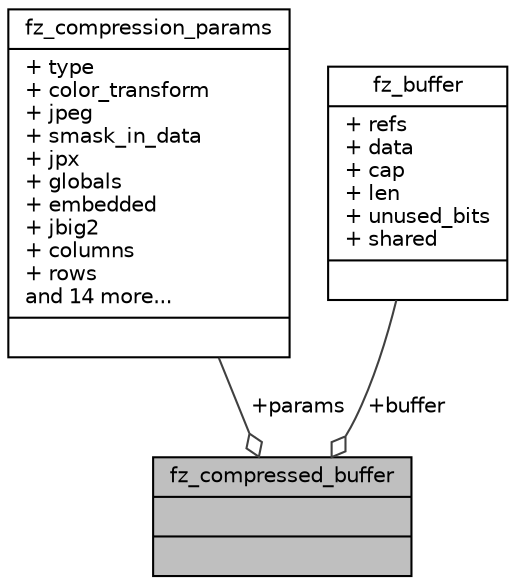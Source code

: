 digraph "fz_compressed_buffer"
{
 // LATEX_PDF_SIZE
  edge [fontname="Helvetica",fontsize="10",labelfontname="Helvetica",labelfontsize="10"];
  node [fontname="Helvetica",fontsize="10",shape=record];
  Node1 [label="{fz_compressed_buffer\n||}",height=0.2,width=0.4,color="black", fillcolor="grey75", style="filled", fontcolor="black",tooltip=" "];
  Node2 -> Node1 [color="grey25",fontsize="10",style="solid",label=" +params" ,arrowhead="odiamond",fontname="Helvetica"];
  Node2 [label="{fz_compression_params\n|+ type\l+ color_transform\l+ jpeg\l+ smask_in_data\l+ jpx\l+ globals\l+ embedded\l+ jbig2\l+ columns\l+ rows\land 14 more...\l|}",height=0.2,width=0.4,color="black", fillcolor="white", style="filled",URL="$structfz__compression__params.html",tooltip=" "];
  Node3 -> Node1 [color="grey25",fontsize="10",style="solid",label=" +buffer" ,arrowhead="odiamond",fontname="Helvetica"];
  Node3 [label="{fz_buffer\n|+ refs\l+ data\l+ cap\l+ len\l+ unused_bits\l+ shared\l|}",height=0.2,width=0.4,color="black", fillcolor="white", style="filled",URL="$structfz__buffer.html",tooltip=" "];
}
